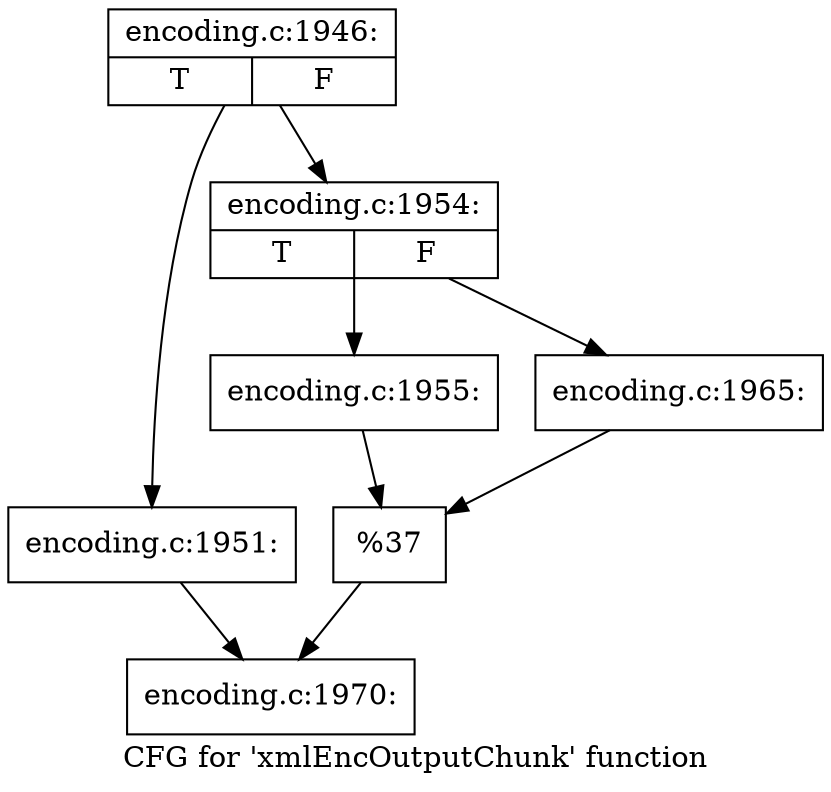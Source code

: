 digraph "CFG for 'xmlEncOutputChunk' function" {
	label="CFG for 'xmlEncOutputChunk' function";

	Node0x5557bda50d50 [shape=record,label="{encoding.c:1946:|{<s0>T|<s1>F}}"];
	Node0x5557bda50d50 -> Node0x5557bda537c0;
	Node0x5557bda50d50 -> Node0x5557bda53860;
	Node0x5557bda537c0 [shape=record,label="{encoding.c:1951:}"];
	Node0x5557bda537c0 -> Node0x5557bda53810;
	Node0x5557bda53860 [shape=record,label="{encoding.c:1954:|{<s0>T|<s1>F}}"];
	Node0x5557bda53860 -> Node0x5557bda54220;
	Node0x5557bda53860 -> Node0x5557bda542c0;
	Node0x5557bda54220 [shape=record,label="{encoding.c:1955:}"];
	Node0x5557bda54220 -> Node0x5557bda54270;
	Node0x5557bda542c0 [shape=record,label="{encoding.c:1965:}"];
	Node0x5557bda542c0 -> Node0x5557bda54270;
	Node0x5557bda54270 [shape=record,label="{%37}"];
	Node0x5557bda54270 -> Node0x5557bda53810;
	Node0x5557bda53810 [shape=record,label="{encoding.c:1970:}"];
}

